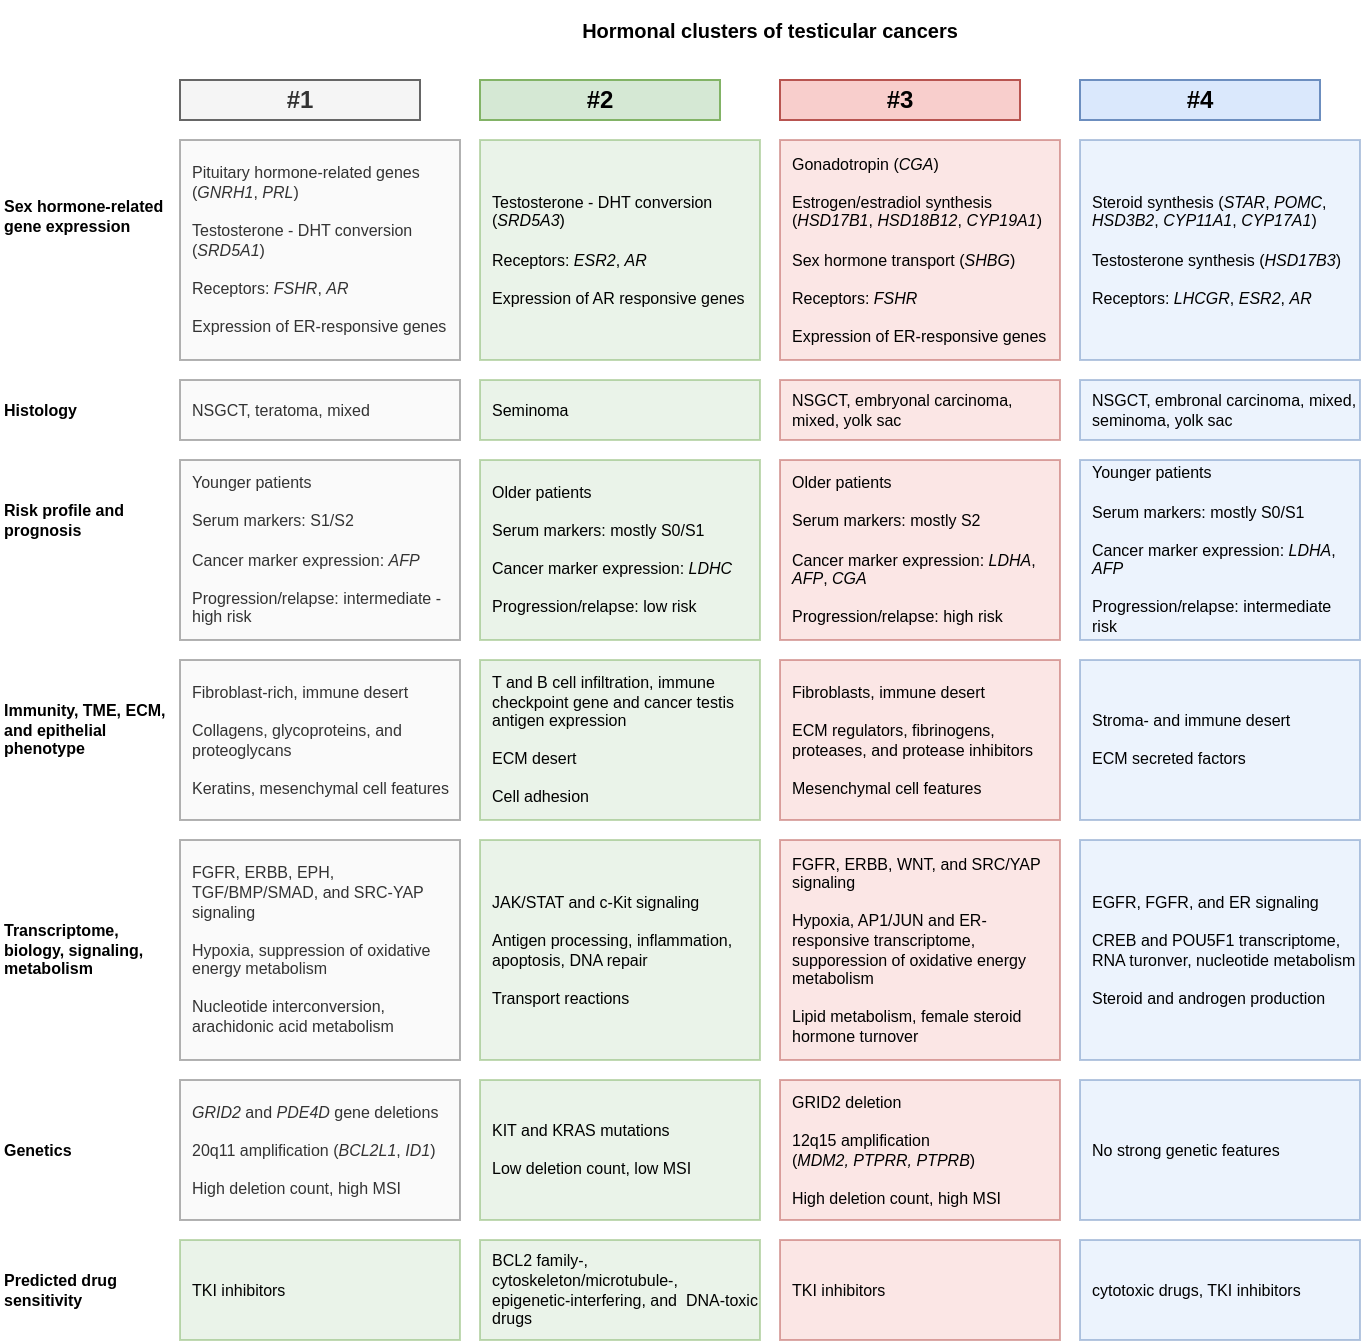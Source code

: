 <mxfile version="24.4.0" type="device">
  <diagram name="Page-1" id="eaqd5AabxO_EqEaFYJoh">
    <mxGraphModel dx="978" dy="571" grid="1" gridSize="10" guides="1" tooltips="1" connect="1" arrows="1" fold="1" page="1" pageScale="1" pageWidth="690" pageHeight="980" math="0" shadow="0">
      <root>
        <mxCell id="0" />
        <mxCell id="1" parent="0" />
        <mxCell id="L-s-SFvwU7tH3ecKDvzv-1" value="Hormonal clusters of testicular cancers" style="text;html=1;align=center;verticalAlign=middle;whiteSpace=wrap;rounded=0;fontSize=10;fontStyle=1" vertex="1" parent="1">
          <mxGeometry x="290" y="10" width="210" height="30" as="geometry" />
        </mxCell>
        <mxCell id="L-s-SFvwU7tH3ecKDvzv-2" value="#1" style="rounded=0;whiteSpace=wrap;html=1;fillColor=#f5f5f5;fontColor=#333333;strokeColor=#666666;fontStyle=1" vertex="1" parent="1">
          <mxGeometry x="100" y="50" width="120" height="20" as="geometry" />
        </mxCell>
        <mxCell id="L-s-SFvwU7tH3ecKDvzv-3" value="#2" style="rounded=0;whiteSpace=wrap;html=1;fillColor=#d5e8d4;strokeColor=#82b366;fontStyle=1" vertex="1" parent="1">
          <mxGeometry x="250" y="50" width="120" height="20" as="geometry" />
        </mxCell>
        <mxCell id="L-s-SFvwU7tH3ecKDvzv-4" value="#3" style="rounded=0;whiteSpace=wrap;html=1;fillColor=#f8cecc;strokeColor=#b85450;fontStyle=1" vertex="1" parent="1">
          <mxGeometry x="400" y="50" width="120" height="20" as="geometry" />
        </mxCell>
        <mxCell id="L-s-SFvwU7tH3ecKDvzv-5" value="#4" style="rounded=0;whiteSpace=wrap;html=1;fillColor=#dae8fc;strokeColor=#6c8ebf;fontStyle=1" vertex="1" parent="1">
          <mxGeometry x="550" y="50" width="120" height="20" as="geometry" />
        </mxCell>
        <mxCell id="L-s-SFvwU7tH3ecKDvzv-6" style="edgeStyle=orthogonalEdgeStyle;rounded=0;orthogonalLoop=1;jettySize=auto;html=1;exitX=0.5;exitY=1;exitDx=0;exitDy=0;" edge="1" parent="1" source="L-s-SFvwU7tH3ecKDvzv-3" target="L-s-SFvwU7tH3ecKDvzv-3">
          <mxGeometry relative="1" as="geometry" />
        </mxCell>
        <mxCell id="L-s-SFvwU7tH3ecKDvzv-7" value="Sex hormone-related gene expression" style="text;html=1;align=left;verticalAlign=middle;whiteSpace=wrap;rounded=0;fontSize=8;fontStyle=1" vertex="1" parent="1">
          <mxGeometry x="10" y="103" width="90" height="30" as="geometry" />
        </mxCell>
        <mxCell id="L-s-SFvwU7tH3ecKDvzv-9" value="Testosterone - DHT conversion (&lt;em&gt;SRD5A3&lt;/em&gt;)&lt;div&gt;&lt;br&gt;&lt;/div&gt;&lt;div&gt;Receptors: &lt;i&gt;ESR2&lt;/i&gt;, &lt;i&gt;AR&lt;/i&gt;&lt;/div&gt;&lt;div&gt;&lt;i&gt;&lt;br&gt;&lt;/i&gt;&lt;/div&gt;&lt;div&gt;Expression of AR responsive genes&lt;/div&gt;" style="rounded=0;whiteSpace=wrap;html=1;fontSize=8;align=left;spacingLeft=4;fillColor=#d5e8d4;strokeColor=#82b366;opacity=50;" vertex="1" parent="1">
          <mxGeometry x="250" y="80" width="140" height="110" as="geometry" />
        </mxCell>
        <mxCell id="L-s-SFvwU7tH3ecKDvzv-10" value="Gonadotropin (&lt;em&gt;CGA&lt;/em&gt;)&lt;br&gt;&lt;br&gt;Estrogen/estradiol synthesis (&lt;em&gt;HSD17B1&lt;/em&gt;, &lt;em&gt;HSD18B12&lt;/em&gt;, &lt;em&gt;CYP19A1&lt;/em&gt;)&lt;br&gt;&lt;br&gt;Sex hormone transport (&lt;em&gt;SHBG&lt;/em&gt;)&lt;div&gt;&lt;br&gt;&lt;/div&gt;&lt;div&gt;Receptors: &lt;i&gt;FSHR&lt;/i&gt;&lt;/div&gt;&lt;div&gt;&lt;i&gt;&lt;br&gt;&lt;/i&gt;&lt;/div&gt;&lt;div&gt;Expression of ER-responsive genes&lt;/div&gt;" style="rounded=0;whiteSpace=wrap;html=1;fontSize=8;align=left;spacingLeft=4;fillColor=#f8cecc;strokeColor=#b85450;opacity=50;" vertex="1" parent="1">
          <mxGeometry x="400" y="80" width="140" height="110" as="geometry" />
        </mxCell>
        <mxCell id="L-s-SFvwU7tH3ecKDvzv-11" value="Steroid synthesis (&lt;em&gt;STAR&lt;/em&gt;, &lt;em&gt;POMC&lt;/em&gt;, &lt;em&gt;HSD3B2&lt;/em&gt;, &lt;em&gt;CYP11A1&lt;/em&gt;, &lt;em&gt;CYP17A1&lt;/em&gt;)&lt;br&gt;&lt;br&gt;Testosterone synthesis (&lt;em&gt;HSD17B3&lt;/em&gt;)&lt;div&gt;&lt;br&gt;&lt;/div&gt;&lt;div&gt;Receptors:&amp;nbsp;&lt;i&gt;LHCGR&lt;/i&gt;, &lt;i&gt;ESR2&lt;/i&gt;, &lt;i&gt;AR&lt;/i&gt;&lt;/div&gt;" style="rounded=0;whiteSpace=wrap;html=1;fontSize=8;align=left;spacingLeft=4;fillColor=#dae8fc;strokeColor=#6c8ebf;opacity=50;" vertex="1" parent="1">
          <mxGeometry x="550" y="80" width="140" height="110" as="geometry" />
        </mxCell>
        <mxCell id="L-s-SFvwU7tH3ecKDvzv-13" value="Pituitary hormone-related genes (&lt;em&gt;GNRH1&lt;/em&gt;, &lt;em&gt;PRL&lt;/em&gt;)&lt;br&gt;&lt;br&gt;Testosterone - DHT conversion (&lt;em&gt;SRD5A1&lt;/em&gt;)&lt;div&gt;&lt;br&gt;&lt;/div&gt;&lt;div&gt;Receptors: &lt;i&gt;FSHR&lt;/i&gt;, &lt;i&gt;AR&lt;/i&gt;&lt;/div&gt;&lt;div&gt;&lt;i&gt;&lt;br&gt;&lt;/i&gt;&lt;/div&gt;&lt;div&gt;Expression of ER-responsive genes&lt;/div&gt;" style="rounded=0;whiteSpace=wrap;html=1;fontSize=8;align=left;spacingLeft=4;fillColor=#f5f5f5;fontColor=#333333;strokeColor=#666666;opacity=50;" vertex="1" parent="1">
          <mxGeometry x="100" y="80" width="140" height="110" as="geometry" />
        </mxCell>
        <mxCell id="L-s-SFvwU7tH3ecKDvzv-16" value="Histology" style="text;html=1;align=left;verticalAlign=middle;whiteSpace=wrap;rounded=0;fontSize=8;fontStyle=1" vertex="1" parent="1">
          <mxGeometry x="10" y="200" width="90" height="30" as="geometry" />
        </mxCell>
        <mxCell id="L-s-SFvwU7tH3ecKDvzv-17" value="NSGCT, teratoma, mixed" style="rounded=0;whiteSpace=wrap;html=1;fontSize=8;align=left;spacingLeft=4;fillColor=#f5f5f5;fontColor=#333333;strokeColor=#666666;opacity=50;" vertex="1" parent="1">
          <mxGeometry x="100" y="200" width="140" height="30" as="geometry" />
        </mxCell>
        <mxCell id="L-s-SFvwU7tH3ecKDvzv-18" value="Seminoma" style="rounded=0;whiteSpace=wrap;html=1;fontSize=8;align=left;spacingLeft=4;fillColor=#d5e8d4;strokeColor=#82b366;opacity=50;" vertex="1" parent="1">
          <mxGeometry x="250" y="200" width="140" height="30" as="geometry" />
        </mxCell>
        <mxCell id="L-s-SFvwU7tH3ecKDvzv-19" value="NSGCT, embryonal carcinoma, mixed, yolk sac" style="rounded=0;whiteSpace=wrap;html=1;fontSize=8;align=left;spacingLeft=4;fillColor=#f8cecc;strokeColor=#b85450;opacity=50;" vertex="1" parent="1">
          <mxGeometry x="400" y="200" width="140" height="30" as="geometry" />
        </mxCell>
        <mxCell id="L-s-SFvwU7tH3ecKDvzv-20" value="NSGCT, embronal carcinoma, mixed, seminoma, yolk sac" style="rounded=0;whiteSpace=wrap;html=1;fontSize=8;align=left;spacingLeft=4;fillColor=#dae8fc;strokeColor=#6c8ebf;opacity=50;" vertex="1" parent="1">
          <mxGeometry x="550" y="200" width="140" height="30" as="geometry" />
        </mxCell>
        <mxCell id="L-s-SFvwU7tH3ecKDvzv-21" value="Risk profile and prognosis" style="text;html=1;align=left;verticalAlign=middle;whiteSpace=wrap;rounded=0;fontSize=8;fontStyle=1" vertex="1" parent="1">
          <mxGeometry x="10" y="255" width="90" height="30" as="geometry" />
        </mxCell>
        <mxCell id="L-s-SFvwU7tH3ecKDvzv-22" value="Younger patients&lt;br&gt;&lt;br&gt;Serum markers: S1/S2&lt;div&gt;&lt;br&gt;&lt;/div&gt;&lt;div&gt;Cancer marker expression: &lt;i&gt;AFP&lt;/i&gt;&lt;br&gt;&lt;br&gt;Progression/relapse: intermediate - high risk&lt;/div&gt;" style="rounded=0;whiteSpace=wrap;html=1;fontSize=8;align=left;spacingLeft=4;fillColor=#f5f5f5;fontColor=#333333;strokeColor=#666666;opacity=50;" vertex="1" parent="1">
          <mxGeometry x="100" y="240" width="140" height="90" as="geometry" />
        </mxCell>
        <mxCell id="L-s-SFvwU7tH3ecKDvzv-23" value="Older patients&lt;br&gt;&lt;br&gt;Serum markers: mostly S0/S1&lt;div&gt;&lt;br&gt;&lt;/div&gt;&lt;div&gt;Cancer marker expression: &lt;i&gt;LDHC&lt;/i&gt;&lt;br&gt;&lt;br&gt;Progression/relapse: low risk&lt;/div&gt;" style="rounded=0;whiteSpace=wrap;html=1;fontSize=8;align=left;spacingLeft=4;fillColor=#d5e8d4;strokeColor=#82b366;opacity=50;" vertex="1" parent="1">
          <mxGeometry x="250" y="240" width="140" height="90" as="geometry" />
        </mxCell>
        <mxCell id="L-s-SFvwU7tH3ecKDvzv-24" value="Older patients&lt;br&gt;&lt;br&gt;Serum markers: mostly S2&lt;br&gt;&lt;br&gt;Cancer marker expression: &lt;i&gt;LDHA&lt;/i&gt;, &lt;i&gt;AFP&lt;/i&gt;, &lt;i&gt;CGA&lt;/i&gt;&lt;br&gt;&lt;br&gt;Progression/relapse: high risk" style="rounded=0;whiteSpace=wrap;html=1;fontSize=8;align=left;spacingLeft=4;fillColor=#f8cecc;strokeColor=#b85450;opacity=50;" vertex="1" parent="1">
          <mxGeometry x="400" y="240" width="140" height="90" as="geometry" />
        </mxCell>
        <mxCell id="L-s-SFvwU7tH3ecKDvzv-25" value="Younger patients&lt;br&gt;&lt;br&gt;Serum markers: mostly S0/S1&lt;div&gt;&lt;br&gt;&lt;/div&gt;&lt;div&gt;Cancer marker expression: &lt;i&gt;LDHA&lt;/i&gt;, &lt;i&gt;AFP&lt;/i&gt;&lt;br&gt;&lt;br&gt;Progression/relapse: intermediate risk&lt;/div&gt;" style="rounded=0;whiteSpace=wrap;html=1;fontSize=8;align=left;spacingLeft=4;fillColor=#dae8fc;strokeColor=#6c8ebf;opacity=50;" vertex="1" parent="1">
          <mxGeometry x="550" y="240" width="140" height="90" as="geometry" />
        </mxCell>
        <mxCell id="L-s-SFvwU7tH3ecKDvzv-26" value="Immunity, TME, ECM, and epithelial phenotype" style="text;html=1;align=left;verticalAlign=middle;whiteSpace=wrap;rounded=0;fontSize=8;fontStyle=1" vertex="1" parent="1">
          <mxGeometry x="10" y="360" width="90" height="30" as="geometry" />
        </mxCell>
        <mxCell id="L-s-SFvwU7tH3ecKDvzv-27" value="Fibroblast-rich, immune desert&lt;br&gt;&lt;br&gt;Collagens, glycoproteins, and proteoglycans &lt;br&gt;&lt;br&gt;Keratins, mesenchymal cell features" style="rounded=0;whiteSpace=wrap;html=1;fontSize=8;align=left;spacingLeft=4;fillColor=#f5f5f5;fontColor=#333333;strokeColor=#666666;opacity=50;" vertex="1" parent="1">
          <mxGeometry x="100" y="340" width="140" height="80" as="geometry" />
        </mxCell>
        <mxCell id="L-s-SFvwU7tH3ecKDvzv-29" value="T and B cell infiltration, immune checkpoint gene and cancer testis antigen expression&lt;br&gt;&lt;br&gt;ECM desert&lt;div&gt;&lt;br&gt;&lt;/div&gt;&lt;div&gt;Cell adhesion&lt;/div&gt;" style="rounded=0;whiteSpace=wrap;html=1;fontSize=8;align=left;spacingLeft=4;fillColor=#d5e8d4;strokeColor=#82b366;opacity=50;" vertex="1" parent="1">
          <mxGeometry x="250" y="340" width="140" height="80" as="geometry" />
        </mxCell>
        <mxCell id="L-s-SFvwU7tH3ecKDvzv-30" value="Fibroblasts, immune desert&lt;div&gt;&lt;br&gt;&lt;/div&gt;&lt;div&gt;ECM regulators, fibrinogens, proteases, and protease inhibitors&lt;/div&gt;&lt;div&gt;&lt;br&gt;&lt;/div&gt;&lt;div&gt;Mesenchymal cell features&lt;/div&gt;" style="rounded=0;whiteSpace=wrap;html=1;fontSize=8;align=left;spacingLeft=4;fillColor=#f8cecc;strokeColor=#b85450;opacity=50;" vertex="1" parent="1">
          <mxGeometry x="400" y="340" width="140" height="80" as="geometry" />
        </mxCell>
        <mxCell id="L-s-SFvwU7tH3ecKDvzv-31" value="Stroma- and immune desert&lt;div&gt;&lt;br&gt;&lt;/div&gt;&lt;div&gt;ECM secreted factors&lt;/div&gt;" style="rounded=0;whiteSpace=wrap;html=1;fontSize=8;align=left;spacingLeft=4;fillColor=#dae8fc;strokeColor=#6c8ebf;opacity=50;" vertex="1" parent="1">
          <mxGeometry x="550" y="340" width="140" height="80" as="geometry" />
        </mxCell>
        <mxCell id="L-s-SFvwU7tH3ecKDvzv-32" value="&lt;div&gt;FGFR, ERBB,&amp;nbsp;&lt;span style=&quot;background-color: initial;&quot;&gt;EPH, TGF/BMP/SMAD, and SRC-YAP signaling&lt;/span&gt;&lt;/div&gt;&lt;div&gt;&lt;span style=&quot;background-color: initial;&quot;&gt;&lt;br&gt;&lt;/span&gt;&lt;/div&gt;&lt;div&gt;&lt;span style=&quot;background-color: initial;&quot;&gt;Hypoxia, suppression of oxidative energy metabolism&lt;/span&gt;&lt;/div&gt;&lt;div&gt;&lt;span style=&quot;background-color: initial;&quot;&gt;&lt;br&gt;&lt;/span&gt;&lt;/div&gt;&lt;div&gt;&lt;span style=&quot;background-color: initial;&quot;&gt;Nucleotide interconversion, arachidonic acid metabolism&lt;/span&gt;&lt;/div&gt;" style="rounded=0;whiteSpace=wrap;html=1;fontSize=8;align=left;spacingLeft=4;fillColor=#f5f5f5;fontColor=#333333;strokeColor=#666666;opacity=50;" vertex="1" parent="1">
          <mxGeometry x="100" y="430" width="140" height="110" as="geometry" />
        </mxCell>
        <mxCell id="L-s-SFvwU7tH3ecKDvzv-33" value="Transcriptome, biology, signaling, metabolism" style="text;html=1;align=left;verticalAlign=middle;whiteSpace=wrap;rounded=0;fontSize=8;fontStyle=1" vertex="1" parent="1">
          <mxGeometry x="10" y="470" width="90" height="30" as="geometry" />
        </mxCell>
        <mxCell id="L-s-SFvwU7tH3ecKDvzv-34" value="&lt;div&gt;JAK/STAT and c-Kit signaling&lt;/div&gt;&lt;div&gt;&lt;br&gt;&lt;/div&gt;&lt;div&gt;&lt;span style=&quot;background-color: initial;&quot;&gt;Antigen processing, inflammation, apoptosis, DNA repair&lt;/span&gt;&lt;/div&gt;&lt;div&gt;&lt;span style=&quot;background-color: initial;&quot;&gt;&lt;br&gt;&lt;/span&gt;&lt;/div&gt;&lt;div&gt;&lt;span style=&quot;background-color: initial;&quot;&gt;Transport reactions&lt;/span&gt;&lt;/div&gt;" style="rounded=0;whiteSpace=wrap;html=1;fontSize=8;align=left;spacingLeft=4;fillColor=#d5e8d4;strokeColor=#82b366;opacity=50;" vertex="1" parent="1">
          <mxGeometry x="250" y="430" width="140" height="110" as="geometry" />
        </mxCell>
        <mxCell id="L-s-SFvwU7tH3ecKDvzv-35" value="&lt;div&gt;FGFR, ERBB, WNT, and SRC/YAP signaling&lt;/div&gt;&lt;div&gt;&lt;br&gt;&lt;/div&gt;&lt;div&gt;&lt;span style=&quot;background-color: initial;&quot;&gt;Hypoxia, AP1/JUN and ER-responsive transcriptome, supporession of oxidative energy metabolism&lt;/span&gt;&lt;/div&gt;&lt;div&gt;&lt;span style=&quot;background-color: initial;&quot;&gt;&lt;br&gt;&lt;/span&gt;&lt;/div&gt;&lt;div&gt;&lt;span style=&quot;background-color: initial;&quot;&gt;Lipid metabolism, female steroid hormone turnover&lt;/span&gt;&lt;/div&gt;" style="rounded=0;whiteSpace=wrap;html=1;fontSize=8;align=left;spacingLeft=4;fillColor=#f8cecc;strokeColor=#b85450;opacity=50;fontStyle=0" vertex="1" parent="1">
          <mxGeometry x="400" y="430" width="140" height="110" as="geometry" />
        </mxCell>
        <mxCell id="L-s-SFvwU7tH3ecKDvzv-36" value="&lt;div&gt;EGFR, FGFR, and ER signaling&lt;/div&gt;&lt;div&gt;&lt;br&gt;&lt;/div&gt;&lt;div&gt;CREB and&amp;nbsp;POU5F1 transcriptome, RNA turonver, nucleotide metabolism&lt;/div&gt;&lt;div&gt;&lt;span style=&quot;background-color: initial;&quot;&gt;&lt;br&gt;&lt;/span&gt;&lt;/div&gt;&lt;div&gt;&lt;span style=&quot;background-color: initial;&quot;&gt;Steroid and androgen production&lt;/span&gt;&lt;/div&gt;" style="rounded=0;whiteSpace=wrap;html=1;fontSize=8;align=left;spacingLeft=4;fillColor=#dae8fc;strokeColor=#6c8ebf;opacity=50;" vertex="1" parent="1">
          <mxGeometry x="550" y="430" width="140" height="110" as="geometry" />
        </mxCell>
        <mxCell id="L-s-SFvwU7tH3ecKDvzv-37" value="&lt;i&gt;GRID2 &lt;/i&gt;and &lt;i&gt;PDE4D &lt;/i&gt;gene deletions&lt;div&gt;&lt;br&gt;&lt;/div&gt;&lt;div&gt;20q11 amplification (&lt;i&gt;BCL2L1&lt;/i&gt;, &lt;i&gt;ID1&lt;/i&gt;)&lt;br&gt;&lt;/div&gt;&lt;div&gt;&lt;br&gt;&lt;/div&gt;&lt;div&gt;High deletion count, high MSI&lt;/div&gt;" style="rounded=0;whiteSpace=wrap;html=1;fontSize=8;align=left;spacingLeft=4;fillColor=#f5f5f5;fontColor=#333333;strokeColor=#666666;opacity=50;" vertex="1" parent="1">
          <mxGeometry x="100" y="550" width="140" height="70" as="geometry" />
        </mxCell>
        <mxCell id="L-s-SFvwU7tH3ecKDvzv-38" value="Genetics" style="text;html=1;align=left;verticalAlign=middle;whiteSpace=wrap;rounded=0;fontSize=8;fontStyle=1" vertex="1" parent="1">
          <mxGeometry x="10" y="570" width="90" height="30" as="geometry" />
        </mxCell>
        <mxCell id="L-s-SFvwU7tH3ecKDvzv-39" value="&lt;div&gt;KIT and KRAS mutations&lt;/div&gt;&lt;div&gt;&lt;br&gt;&lt;/div&gt;&lt;div&gt;Low deletion count, low MSI&lt;/div&gt;" style="rounded=0;whiteSpace=wrap;html=1;fontSize=8;align=left;spacingLeft=4;fillColor=#d5e8d4;strokeColor=#82b366;opacity=50;" vertex="1" parent="1">
          <mxGeometry x="250" y="550" width="140" height="70" as="geometry" />
        </mxCell>
        <mxCell id="L-s-SFvwU7tH3ecKDvzv-40" value="&lt;div&gt;GRID2 deletion&lt;/div&gt;&lt;div&gt;&lt;br&gt;&lt;/div&gt;&lt;div&gt;12q15 amplification (&lt;i&gt;MDM2,&amp;nbsp;&lt;/i&gt;&lt;span style=&quot;background-color: initial;&quot;&gt;&lt;i&gt;PTPRR,&amp;nbsp;&lt;/i&gt;&lt;/span&gt;&lt;span style=&quot;background-color: initial;&quot;&gt;&lt;i&gt;PTPRB&lt;/i&gt;&lt;/span&gt;&lt;span style=&quot;background-color: initial;&quot;&gt;)&lt;/span&gt;&lt;/div&gt;&lt;div&gt;&lt;span style=&quot;background-color: initial;&quot;&gt;&lt;br&gt;&lt;/span&gt;&lt;/div&gt;&lt;div&gt;&lt;span style=&quot;background-color: initial;&quot;&gt;High deletion count, high MSI&lt;/span&gt;&lt;/div&gt;" style="rounded=0;whiteSpace=wrap;html=1;fontSize=8;align=left;spacingLeft=4;fillColor=#f8cecc;strokeColor=#b85450;opacity=50;fontStyle=0" vertex="1" parent="1">
          <mxGeometry x="400" y="550" width="140" height="70" as="geometry" />
        </mxCell>
        <mxCell id="L-s-SFvwU7tH3ecKDvzv-41" value="&lt;div&gt;No strong genetic features&lt;/div&gt;" style="rounded=0;whiteSpace=wrap;html=1;fontSize=8;align=left;spacingLeft=4;fillColor=#dae8fc;strokeColor=#6c8ebf;opacity=50;" vertex="1" parent="1">
          <mxGeometry x="550" y="550" width="140" height="70" as="geometry" />
        </mxCell>
        <mxCell id="L-s-SFvwU7tH3ecKDvzv-42" value="&lt;div&gt;BCL2 family-, cytoskeleton/microtubule-, epigenetic-interfering, and&amp;nbsp; DNA-toxic drugs&lt;/div&gt;" style="rounded=0;whiteSpace=wrap;html=1;fontSize=8;align=left;spacingLeft=4;fillColor=#d5e8d4;strokeColor=#82b366;opacity=50;" vertex="1" parent="1">
          <mxGeometry x="250" y="630" width="140" height="50" as="geometry" />
        </mxCell>
        <mxCell id="L-s-SFvwU7tH3ecKDvzv-43" value="&lt;div&gt;TKI inhibitors&lt;/div&gt;" style="rounded=0;whiteSpace=wrap;html=1;fontSize=8;align=left;spacingLeft=4;fillColor=#d5e8d4;strokeColor=#82b366;opacity=50;" vertex="1" parent="1">
          <mxGeometry x="100" y="630" width="140" height="50" as="geometry" />
        </mxCell>
        <mxCell id="L-s-SFvwU7tH3ecKDvzv-44" value="Predicted drug sensitivity" style="text;html=1;align=left;verticalAlign=middle;whiteSpace=wrap;rounded=0;fontSize=8;fontStyle=1" vertex="1" parent="1">
          <mxGeometry x="10" y="640" width="90" height="30" as="geometry" />
        </mxCell>
        <mxCell id="L-s-SFvwU7tH3ecKDvzv-45" value="&lt;div&gt;TKI inhibitors&lt;/div&gt;" style="rounded=0;whiteSpace=wrap;html=1;fontSize=8;align=left;spacingLeft=4;fillColor=#f8cecc;strokeColor=#b85450;opacity=50;" vertex="1" parent="1">
          <mxGeometry x="400" y="630" width="140" height="50" as="geometry" />
        </mxCell>
        <mxCell id="L-s-SFvwU7tH3ecKDvzv-46" value="&lt;div&gt;cytotoxic drugs, TKI inhibitors&lt;/div&gt;" style="rounded=0;whiteSpace=wrap;html=1;fontSize=8;align=left;spacingLeft=4;fillColor=#dae8fc;strokeColor=#6c8ebf;opacity=50;" vertex="1" parent="1">
          <mxGeometry x="550" y="630" width="140" height="50" as="geometry" />
        </mxCell>
      </root>
    </mxGraphModel>
  </diagram>
</mxfile>
